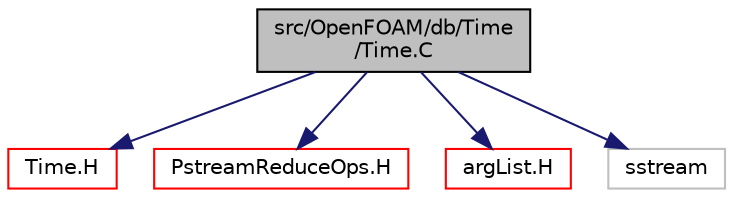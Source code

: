 digraph "src/OpenFOAM/db/Time/Time.C"
{
  bgcolor="transparent";
  edge [fontname="Helvetica",fontsize="10",labelfontname="Helvetica",labelfontsize="10"];
  node [fontname="Helvetica",fontsize="10",shape=record];
  Node1 [label="src/OpenFOAM/db/Time\l/Time.C",height=0.2,width=0.4,color="black", fillcolor="grey75", style="filled", fontcolor="black"];
  Node1 -> Node2 [color="midnightblue",fontsize="10",style="solid",fontname="Helvetica"];
  Node2 [label="Time.H",height=0.2,width=0.4,color="red",URL="$a08162.html"];
  Node1 -> Node3 [color="midnightblue",fontsize="10",style="solid",fontname="Helvetica"];
  Node3 [label="PstreamReduceOps.H",height=0.2,width=0.4,color="red",URL="$a08109.html",tooltip="Inter-processor communication reduction functions. "];
  Node1 -> Node4 [color="midnightblue",fontsize="10",style="solid",fontname="Helvetica"];
  Node4 [label="argList.H",height=0.2,width=0.4,color="red",URL="$a08456.html"];
  Node1 -> Node5 [color="midnightblue",fontsize="10",style="solid",fontname="Helvetica"];
  Node5 [label="sstream",height=0.2,width=0.4,color="grey75"];
}
